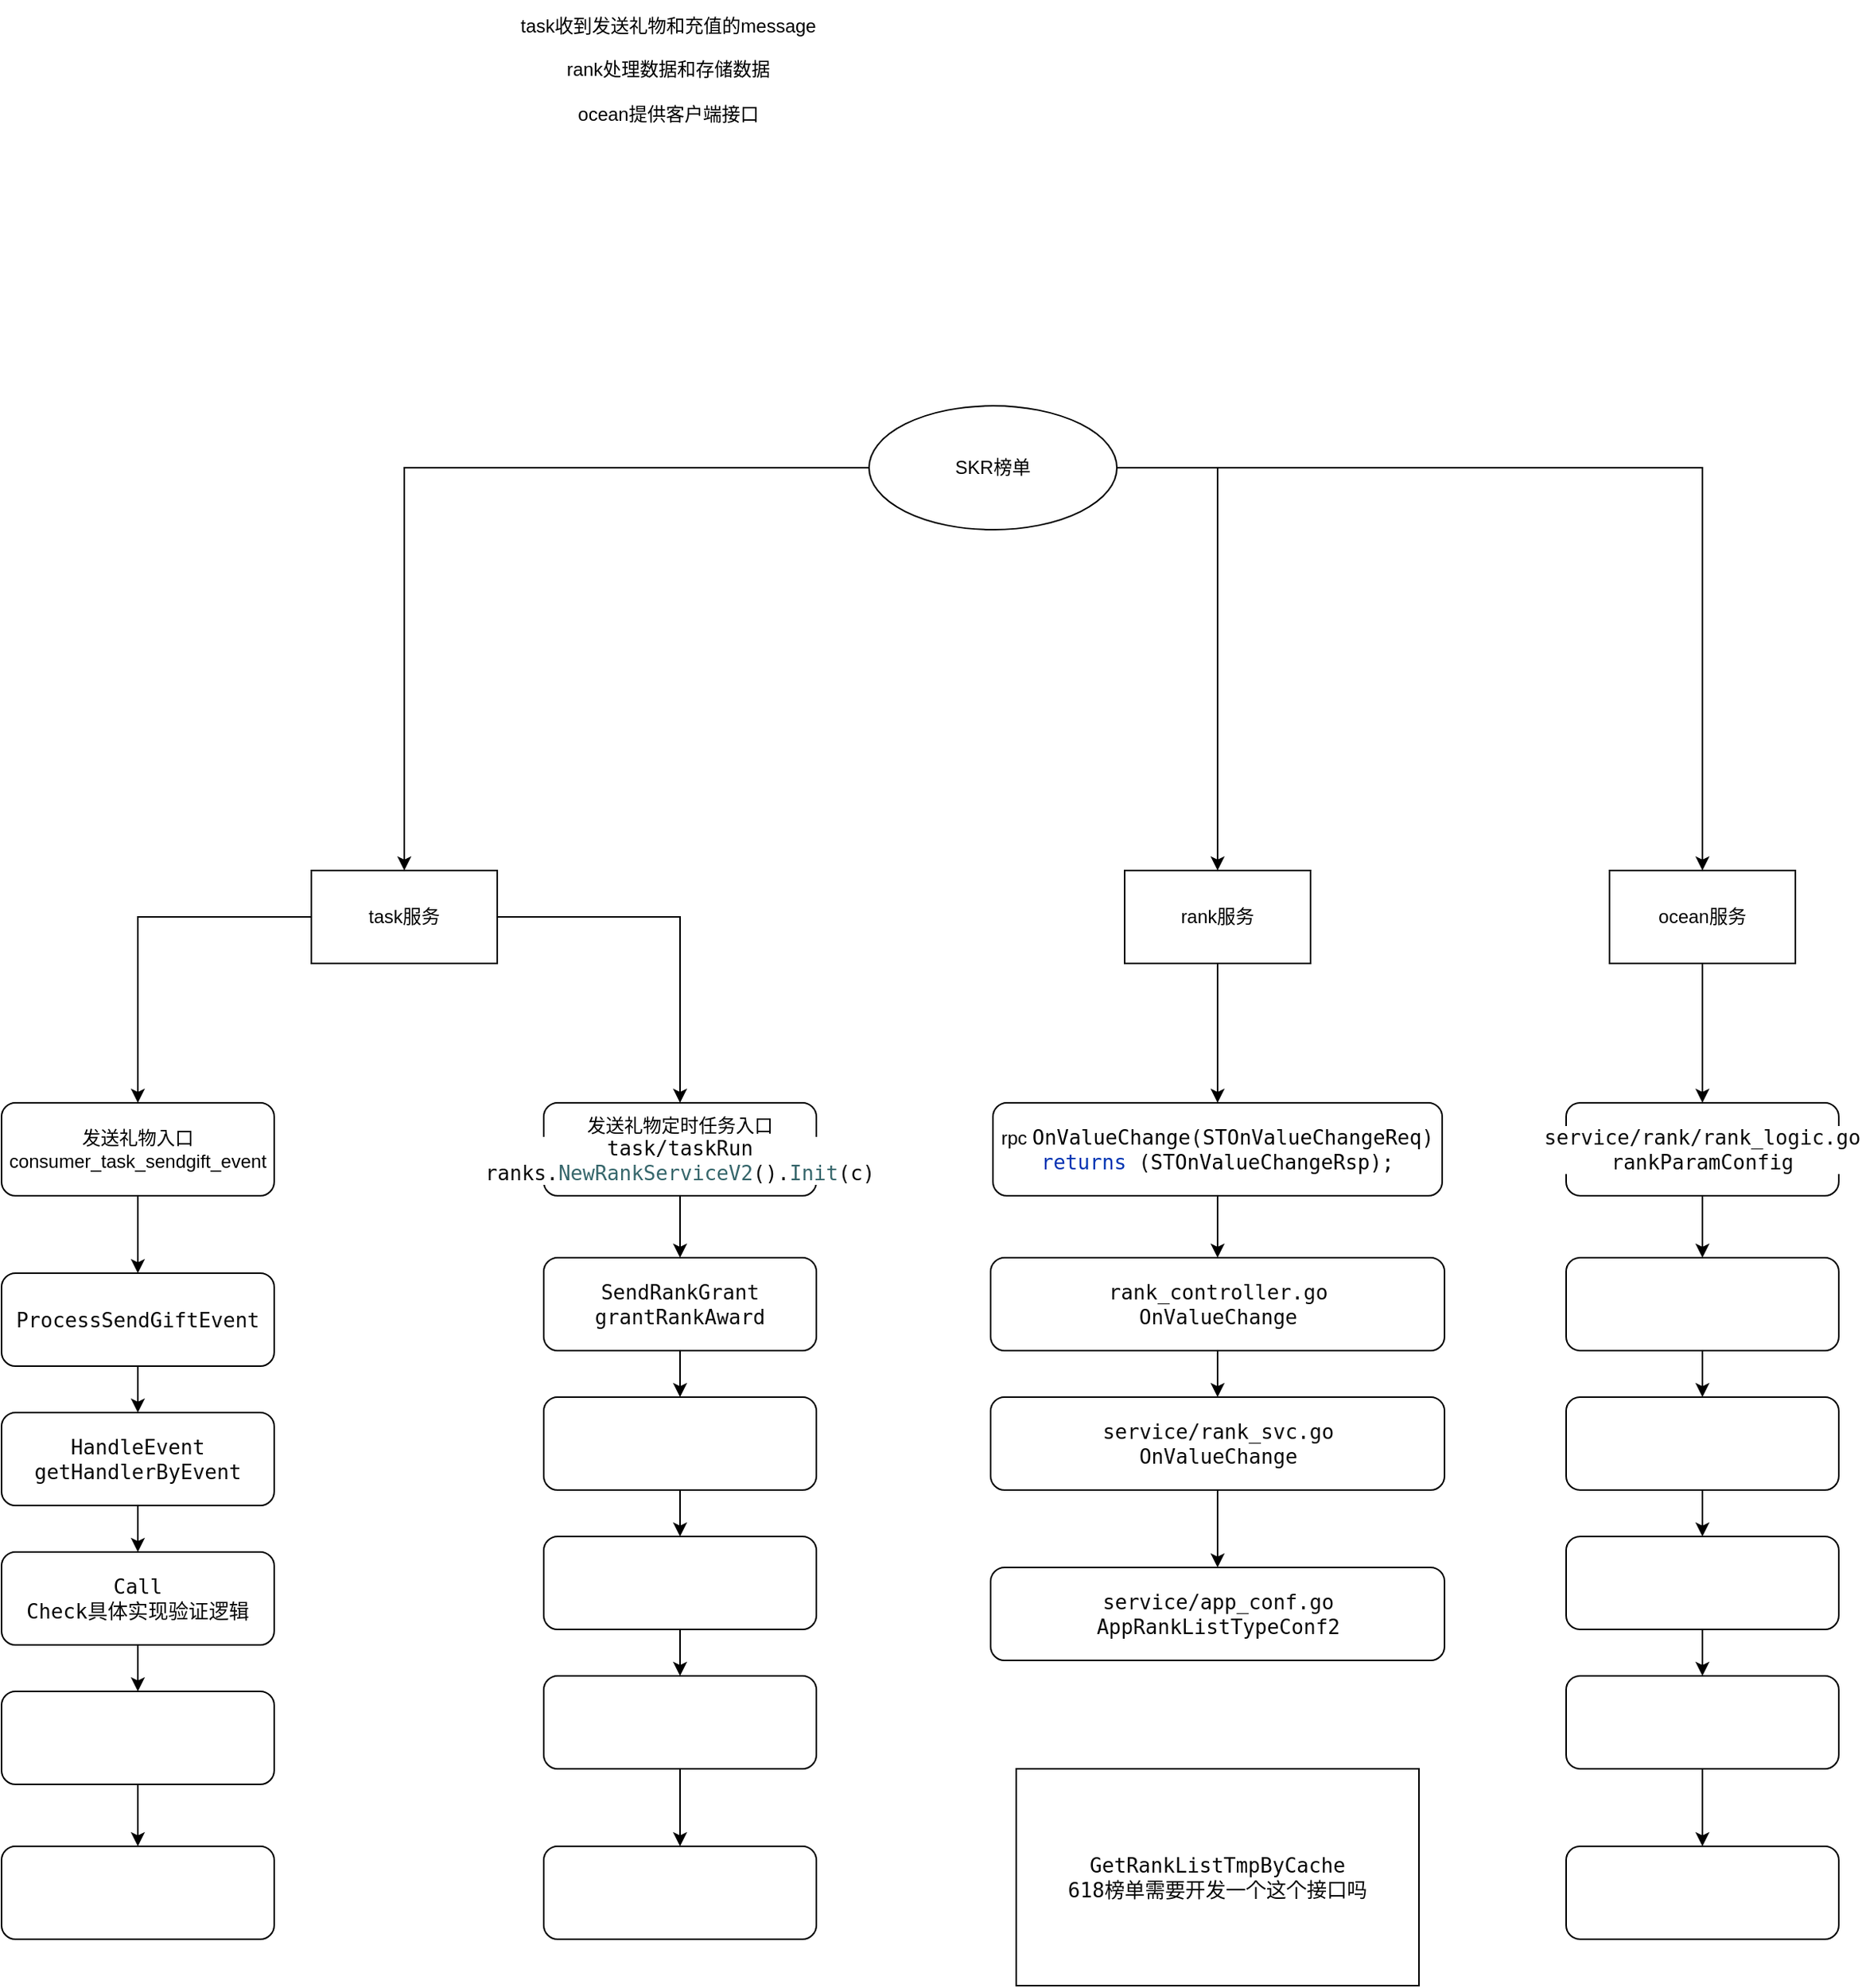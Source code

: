 <mxfile version="21.3.4" type="github">
  <diagram name="第 1 页" id="Fbihhg92MvRgJRtighSf">
    <mxGraphModel dx="1038" dy="1652" grid="1" gridSize="10" guides="1" tooltips="1" connect="1" arrows="1" fold="1" page="1" pageScale="1" pageWidth="827" pageHeight="1169" math="0" shadow="0">
      <root>
        <mxCell id="0" />
        <mxCell id="1" parent="0" />
        <mxCell id="SIuLATBYy6BGo_daEX-A-12" value="" style="edgeStyle=orthogonalEdgeStyle;rounded=0;orthogonalLoop=1;jettySize=auto;html=1;" edge="1" parent="1" source="SIuLATBYy6BGo_daEX-A-1" target="SIuLATBYy6BGo_daEX-A-6">
          <mxGeometry relative="1" as="geometry" />
        </mxCell>
        <mxCell id="SIuLATBYy6BGo_daEX-A-1" value="&lt;div style=&quot;background-color: rgb(255, 255, 255); color: rgb(8, 8, 8); font-family: &amp;quot;JetBrains Mono&amp;quot;, monospace; font-size: 9.8pt;&quot;&gt;ProcessSendGiftEvent&lt;/div&gt;" style="rounded=1;whiteSpace=wrap;html=1;" vertex="1" parent="1">
          <mxGeometry x="200" y="120" width="176" height="60" as="geometry" />
        </mxCell>
        <mxCell id="SIuLATBYy6BGo_daEX-A-11" value="" style="edgeStyle=orthogonalEdgeStyle;rounded=0;orthogonalLoop=1;jettySize=auto;html=1;" edge="1" parent="1" source="SIuLATBYy6BGo_daEX-A-5" target="SIuLATBYy6BGo_daEX-A-1">
          <mxGeometry relative="1" as="geometry" />
        </mxCell>
        <mxCell id="SIuLATBYy6BGo_daEX-A-5" value="发送礼物入口&lt;br&gt;consumer_task_sendgift_event" style="rounded=1;whiteSpace=wrap;html=1;" vertex="1" parent="1">
          <mxGeometry x="200" y="10" width="176" height="60" as="geometry" />
        </mxCell>
        <mxCell id="SIuLATBYy6BGo_daEX-A-13" value="" style="edgeStyle=orthogonalEdgeStyle;rounded=0;orthogonalLoop=1;jettySize=auto;html=1;" edge="1" parent="1" source="SIuLATBYy6BGo_daEX-A-6" target="SIuLATBYy6BGo_daEX-A-9">
          <mxGeometry relative="1" as="geometry" />
        </mxCell>
        <mxCell id="SIuLATBYy6BGo_daEX-A-6" value="&lt;div style=&quot;background-color: rgb(255, 255, 255); color: rgb(8, 8, 8); font-family: &amp;quot;JetBrains Mono&amp;quot;, monospace; font-size: 9.8pt;&quot;&gt;HandleEvent&lt;br&gt;&lt;/div&gt;&lt;div style=&quot;background-color: rgb(255, 255, 255); color: rgb(8, 8, 8); font-family: &amp;quot;JetBrains Mono&amp;quot;, monospace; font-size: 9.8pt;&quot;&gt;getHandlerByEvent&lt;/div&gt;" style="rounded=1;whiteSpace=wrap;html=1;" vertex="1" parent="1">
          <mxGeometry x="200" y="210" width="176" height="60" as="geometry" />
        </mxCell>
        <mxCell id="SIuLATBYy6BGo_daEX-A-8" value="" style="rounded=1;whiteSpace=wrap;html=1;" vertex="1" parent="1">
          <mxGeometry x="200" y="490" width="176" height="60" as="geometry" />
        </mxCell>
        <mxCell id="SIuLATBYy6BGo_daEX-A-14" value="" style="edgeStyle=orthogonalEdgeStyle;rounded=0;orthogonalLoop=1;jettySize=auto;html=1;" edge="1" parent="1" source="SIuLATBYy6BGo_daEX-A-9" target="SIuLATBYy6BGo_daEX-A-10">
          <mxGeometry relative="1" as="geometry" />
        </mxCell>
        <mxCell id="SIuLATBYy6BGo_daEX-A-9" value="&lt;div style=&quot;background-color: rgb(255, 255, 255); color: rgb(8, 8, 8); font-family: &amp;quot;JetBrains Mono&amp;quot;, monospace; font-size: 9.8pt;&quot;&gt;Call&lt;/div&gt;&lt;div style=&quot;background-color: rgb(255, 255, 255); color: rgb(8, 8, 8); font-family: &amp;quot;JetBrains Mono&amp;quot;, monospace; font-size: 9.8pt;&quot;&gt;&lt;div style=&quot;font-size: 9.8pt;&quot;&gt;Check具体实现验证逻辑&lt;/div&gt;&lt;/div&gt;" style="rounded=1;whiteSpace=wrap;html=1;" vertex="1" parent="1">
          <mxGeometry x="200" y="300" width="176" height="60" as="geometry" />
        </mxCell>
        <mxCell id="SIuLATBYy6BGo_daEX-A-15" value="" style="edgeStyle=orthogonalEdgeStyle;rounded=0;orthogonalLoop=1;jettySize=auto;html=1;" edge="1" parent="1" source="SIuLATBYy6BGo_daEX-A-10">
          <mxGeometry relative="1" as="geometry">
            <mxPoint x="288" y="490" as="targetPoint" />
          </mxGeometry>
        </mxCell>
        <mxCell id="SIuLATBYy6BGo_daEX-A-10" value="" style="rounded=1;whiteSpace=wrap;html=1;" vertex="1" parent="1">
          <mxGeometry x="200" y="390" width="176" height="60" as="geometry" />
        </mxCell>
        <mxCell id="SIuLATBYy6BGo_daEX-A-16" value="" style="edgeStyle=orthogonalEdgeStyle;rounded=0;orthogonalLoop=1;jettySize=auto;html=1;" edge="1" source="SIuLATBYy6BGo_daEX-A-17" target="SIuLATBYy6BGo_daEX-A-21" parent="1">
          <mxGeometry relative="1" as="geometry" />
        </mxCell>
        <mxCell id="SIuLATBYy6BGo_daEX-A-17" value="&lt;div style=&quot;background-color: rgb(255, 255, 255); color: rgb(8, 8, 8); font-family: &amp;quot;JetBrains Mono&amp;quot;, monospace; font-size: 9.8pt;&quot;&gt;&lt;div style=&quot;font-size: 9.8pt;&quot;&gt;SendRankGrant&lt;/div&gt;&lt;div style=&quot;font-size: 9.8pt;&quot;&gt;&lt;div style=&quot;font-size: 9.8pt;&quot;&gt;grantRankAward&lt;/div&gt;&lt;/div&gt;&lt;/div&gt;" style="rounded=1;whiteSpace=wrap;html=1;" vertex="1" parent="1">
          <mxGeometry x="550" y="110" width="176" height="60" as="geometry" />
        </mxCell>
        <mxCell id="SIuLATBYy6BGo_daEX-A-18" value="" style="edgeStyle=orthogonalEdgeStyle;rounded=0;orthogonalLoop=1;jettySize=auto;html=1;" edge="1" source="SIuLATBYy6BGo_daEX-A-19" target="SIuLATBYy6BGo_daEX-A-17" parent="1">
          <mxGeometry relative="1" as="geometry" />
        </mxCell>
        <mxCell id="SIuLATBYy6BGo_daEX-A-19" value="发送礼物定时任务入口&lt;br&gt;&lt;div style=&quot;background-color: rgb(255, 255, 255); color: rgb(8, 8, 8); font-family: &amp;quot;JetBrains Mono&amp;quot;, monospace; font-size: 9.8pt;&quot;&gt;task/taskRun&lt;/div&gt;&lt;div style=&quot;background-color: rgb(255, 255, 255); color: rgb(8, 8, 8); font-family: &amp;quot;JetBrains Mono&amp;quot;, monospace; font-size: 9.8pt;&quot;&gt;&lt;div style=&quot;font-size: 9.8pt;&quot;&gt;ranks.&lt;span style=&quot;color:#36666b;&quot;&gt;NewRankServiceV2&lt;/span&gt;().&lt;span style=&quot;color:#36666b;&quot;&gt;Init&lt;/span&gt;(&lt;span style=&quot;color:#000000;&quot;&gt;c&lt;/span&gt;)&lt;/div&gt;&lt;/div&gt;" style="rounded=1;whiteSpace=wrap;html=1;" vertex="1" parent="1">
          <mxGeometry x="550" y="10" width="176" height="60" as="geometry" />
        </mxCell>
        <mxCell id="SIuLATBYy6BGo_daEX-A-20" value="" style="edgeStyle=orthogonalEdgeStyle;rounded=0;orthogonalLoop=1;jettySize=auto;html=1;" edge="1" source="SIuLATBYy6BGo_daEX-A-21" target="SIuLATBYy6BGo_daEX-A-23" parent="1">
          <mxGeometry relative="1" as="geometry" />
        </mxCell>
        <mxCell id="SIuLATBYy6BGo_daEX-A-21" value="&lt;div style=&quot;background-color: rgb(255, 255, 255); color: rgb(8, 8, 8); font-family: &amp;quot;JetBrains Mono&amp;quot;, monospace; font-size: 9.8pt;&quot;&gt;&lt;br&gt;&lt;/div&gt;" style="rounded=1;whiteSpace=wrap;html=1;" vertex="1" parent="1">
          <mxGeometry x="550" y="200" width="176" height="60" as="geometry" />
        </mxCell>
        <mxCell id="SIuLATBYy6BGo_daEX-A-22" value="" style="edgeStyle=orthogonalEdgeStyle;rounded=0;orthogonalLoop=1;jettySize=auto;html=1;" edge="1" source="SIuLATBYy6BGo_daEX-A-23" target="SIuLATBYy6BGo_daEX-A-25" parent="1">
          <mxGeometry relative="1" as="geometry" />
        </mxCell>
        <mxCell id="SIuLATBYy6BGo_daEX-A-23" value="&lt;div style=&quot;background-color: rgb(255, 255, 255); color: rgb(8, 8, 8); font-family: &amp;quot;JetBrains Mono&amp;quot;, monospace; font-size: 9.8pt;&quot;&gt;&lt;br&gt;&lt;/div&gt;" style="rounded=1;whiteSpace=wrap;html=1;" vertex="1" parent="1">
          <mxGeometry x="550" y="290" width="176" height="60" as="geometry" />
        </mxCell>
        <mxCell id="SIuLATBYy6BGo_daEX-A-24" value="" style="edgeStyle=orthogonalEdgeStyle;rounded=0;orthogonalLoop=1;jettySize=auto;html=1;" edge="1" source="SIuLATBYy6BGo_daEX-A-25" parent="1">
          <mxGeometry relative="1" as="geometry">
            <mxPoint x="638" y="490" as="targetPoint" />
          </mxGeometry>
        </mxCell>
        <mxCell id="SIuLATBYy6BGo_daEX-A-25" value="" style="rounded=1;whiteSpace=wrap;html=1;" vertex="1" parent="1">
          <mxGeometry x="550" y="380" width="176" height="60" as="geometry" />
        </mxCell>
        <mxCell id="SIuLATBYy6BGo_daEX-A-26" value="" style="rounded=1;whiteSpace=wrap;html=1;" vertex="1" parent="1">
          <mxGeometry x="550" y="490" width="176" height="60" as="geometry" />
        </mxCell>
        <mxCell id="SIuLATBYy6BGo_daEX-A-31" value="" style="edgeStyle=orthogonalEdgeStyle;rounded=0;orthogonalLoop=1;jettySize=auto;html=1;" edge="1" source="SIuLATBYy6BGo_daEX-A-32" parent="1">
          <mxGeometry relative="1" as="geometry">
            <mxPoint x="985" y="200" as="targetPoint" />
          </mxGeometry>
        </mxCell>
        <mxCell id="SIuLATBYy6BGo_daEX-A-32" value="&lt;div style=&quot;background-color: rgb(255, 255, 255); color: rgb(8, 8, 8); font-family: &amp;quot;JetBrains Mono&amp;quot;, monospace; font-size: 9.8pt;&quot;&gt;&lt;div style=&quot;font-size: 9.8pt;&quot;&gt;&lt;div style=&quot;font-size: 9.8pt;&quot;&gt;rank_controller.go&lt;/div&gt;&lt;div style=&quot;font-size: 9.8pt;&quot;&gt;&lt;div style=&quot;font-size: 9.8pt;&quot;&gt;OnValueChange&lt;/div&gt;&lt;/div&gt;&lt;/div&gt;&lt;/div&gt;" style="rounded=1;whiteSpace=wrap;html=1;" vertex="1" parent="1">
          <mxGeometry x="838.5" y="110" width="293" height="60" as="geometry" />
        </mxCell>
        <mxCell id="SIuLATBYy6BGo_daEX-A-33" value="" style="edgeStyle=orthogonalEdgeStyle;rounded=0;orthogonalLoop=1;jettySize=auto;html=1;" edge="1" source="SIuLATBYy6BGo_daEX-A-41" target="SIuLATBYy6BGo_daEX-A-32" parent="1">
          <mxGeometry relative="1" as="geometry" />
        </mxCell>
        <mxCell id="SIuLATBYy6BGo_daEX-A-41" value="rpc&amp;nbsp;&lt;span style=&quot;border-color: var(--border-color); font-family: &amp;quot;JetBrains Mono&amp;quot;, monospace; font-size: 13.067px; background-color: rgb(255, 255, 255);&quot;&gt;OnValueChange&lt;/span&gt;&lt;span style=&quot;color: rgb(8, 8, 8); font-family: &amp;quot;JetBrains Mono&amp;quot;, monospace; font-size: 13.067px; background-color: rgb(255, 255, 255);&quot;&gt;(&lt;/span&gt;&lt;span style=&quot;border-color: var(--border-color); font-family: &amp;quot;JetBrains Mono&amp;quot;, monospace; font-size: 13.067px; background-color: rgb(255, 255, 255);&quot;&gt;STOnValueChangeReq&lt;/span&gt;&lt;span style=&quot;font-family: &amp;quot;JetBrains Mono&amp;quot;, monospace; font-size: 13.067px; background-color: rgb(255, 255, 255);&quot;&gt;&lt;font color=&quot;#080808&quot;&gt;)&lt;br&gt;&lt;/font&gt;&lt;/span&gt;&lt;span style=&quot;border-color: var(--border-color); font-family: &amp;quot;JetBrains Mono&amp;quot;, monospace; font-size: 13.067px; background-color: rgb(255, 255, 255); color: rgb(0, 51, 179);&quot;&gt;returns&amp;nbsp;&lt;/span&gt;&lt;span style=&quot;color: rgb(8, 8, 8); font-family: &amp;quot;JetBrains Mono&amp;quot;, monospace; font-size: 13.067px; background-color: rgb(255, 255, 255);&quot;&gt;(&lt;/span&gt;&lt;span style=&quot;border-color: var(--border-color); font-family: &amp;quot;JetBrains Mono&amp;quot;, monospace; font-size: 13.067px; background-color: rgb(255, 255, 255);&quot;&gt;STOnValueChangeRsp&lt;/span&gt;&lt;span style=&quot;color: rgb(8, 8, 8); font-family: &amp;quot;JetBrains Mono&amp;quot;, monospace; font-size: 13.067px; background-color: rgb(255, 255, 255);&quot;&gt;);&lt;/span&gt;" style="rounded=1;whiteSpace=wrap;html=1;" vertex="1" parent="1">
          <mxGeometry x="840" y="10" width="290" height="60" as="geometry" />
        </mxCell>
        <mxCell id="SIuLATBYy6BGo_daEX-A-42" value="" style="edgeStyle=orthogonalEdgeStyle;rounded=0;orthogonalLoop=1;jettySize=auto;html=1;" edge="1" source="SIuLATBYy6BGo_daEX-A-43" target="SIuLATBYy6BGo_daEX-A-46" parent="1">
          <mxGeometry relative="1" as="geometry" />
        </mxCell>
        <mxCell id="SIuLATBYy6BGo_daEX-A-43" value="&lt;div style=&quot;background-color: rgb(255, 255, 255); color: rgb(8, 8, 8); font-family: &amp;quot;JetBrains Mono&amp;quot;, monospace; font-size: 9.8pt;&quot;&gt;&lt;div style=&quot;font-size: 9.8pt;&quot;&gt;&lt;br&gt;&lt;/div&gt;&lt;/div&gt;" style="rounded=1;whiteSpace=wrap;html=1;" vertex="1" parent="1">
          <mxGeometry x="1210" y="110" width="176" height="60" as="geometry" />
        </mxCell>
        <mxCell id="SIuLATBYy6BGo_daEX-A-44" value="" style="edgeStyle=orthogonalEdgeStyle;rounded=0;orthogonalLoop=1;jettySize=auto;html=1;" edge="1" source="SIuLATBYy6BGo_daEX-A-52" target="SIuLATBYy6BGo_daEX-A-43" parent="1">
          <mxGeometry relative="1" as="geometry" />
        </mxCell>
        <mxCell id="SIuLATBYy6BGo_daEX-A-45" value="" style="edgeStyle=orthogonalEdgeStyle;rounded=0;orthogonalLoop=1;jettySize=auto;html=1;" edge="1" source="SIuLATBYy6BGo_daEX-A-46" target="SIuLATBYy6BGo_daEX-A-48" parent="1">
          <mxGeometry relative="1" as="geometry" />
        </mxCell>
        <mxCell id="SIuLATBYy6BGo_daEX-A-46" value="&lt;div style=&quot;background-color: rgb(255, 255, 255); color: rgb(8, 8, 8); font-family: &amp;quot;JetBrains Mono&amp;quot;, monospace; font-size: 9.8pt;&quot;&gt;&lt;br&gt;&lt;/div&gt;" style="rounded=1;whiteSpace=wrap;html=1;" vertex="1" parent="1">
          <mxGeometry x="1210" y="200" width="176" height="60" as="geometry" />
        </mxCell>
        <mxCell id="SIuLATBYy6BGo_daEX-A-47" value="" style="edgeStyle=orthogonalEdgeStyle;rounded=0;orthogonalLoop=1;jettySize=auto;html=1;" edge="1" source="SIuLATBYy6BGo_daEX-A-48" target="SIuLATBYy6BGo_daEX-A-50" parent="1">
          <mxGeometry relative="1" as="geometry" />
        </mxCell>
        <mxCell id="SIuLATBYy6BGo_daEX-A-48" value="&lt;div style=&quot;background-color: rgb(255, 255, 255); color: rgb(8, 8, 8); font-family: &amp;quot;JetBrains Mono&amp;quot;, monospace; font-size: 9.8pt;&quot;&gt;&lt;br&gt;&lt;/div&gt;" style="rounded=1;whiteSpace=wrap;html=1;" vertex="1" parent="1">
          <mxGeometry x="1210" y="290" width="176" height="60" as="geometry" />
        </mxCell>
        <mxCell id="SIuLATBYy6BGo_daEX-A-49" value="" style="edgeStyle=orthogonalEdgeStyle;rounded=0;orthogonalLoop=1;jettySize=auto;html=1;" edge="1" source="SIuLATBYy6BGo_daEX-A-50" parent="1">
          <mxGeometry relative="1" as="geometry">
            <mxPoint x="1298" y="490" as="targetPoint" />
          </mxGeometry>
        </mxCell>
        <mxCell id="SIuLATBYy6BGo_daEX-A-50" value="" style="rounded=1;whiteSpace=wrap;html=1;" vertex="1" parent="1">
          <mxGeometry x="1210" y="380" width="176" height="60" as="geometry" />
        </mxCell>
        <mxCell id="SIuLATBYy6BGo_daEX-A-51" value="" style="rounded=1;whiteSpace=wrap;html=1;" vertex="1" parent="1">
          <mxGeometry x="1210" y="490" width="176" height="60" as="geometry" />
        </mxCell>
        <mxCell id="SIuLATBYy6BGo_daEX-A-52" value="&lt;div style=&quot;background-color: rgb(255, 255, 255); color: rgb(8, 8, 8); font-family: &amp;quot;JetBrains Mono&amp;quot;, monospace; font-size: 9.8pt;&quot;&gt;service/rank/rank_logic.go&lt;/div&gt;&lt;div style=&quot;background-color: rgb(255, 255, 255); color: rgb(8, 8, 8); font-family: &amp;quot;JetBrains Mono&amp;quot;, monospace; font-size: 9.8pt;&quot;&gt;rankParamConfig&lt;/div&gt;" style="rounded=1;whiteSpace=wrap;html=1;" vertex="1" parent="1">
          <mxGeometry x="1210" y="10" width="176" height="60" as="geometry" />
        </mxCell>
        <mxCell id="SIuLATBYy6BGo_daEX-A-54" style="edgeStyle=orthogonalEdgeStyle;rounded=0;orthogonalLoop=1;jettySize=auto;html=1;entryX=0.5;entryY=0;entryDx=0;entryDy=0;" edge="1" parent="1" source="SIuLATBYy6BGo_daEX-A-53" target="SIuLATBYy6BGo_daEX-A-5">
          <mxGeometry relative="1" as="geometry" />
        </mxCell>
        <mxCell id="SIuLATBYy6BGo_daEX-A-55" style="edgeStyle=orthogonalEdgeStyle;rounded=0;orthogonalLoop=1;jettySize=auto;html=1;entryX=0.5;entryY=0;entryDx=0;entryDy=0;" edge="1" parent="1" source="SIuLATBYy6BGo_daEX-A-53" target="SIuLATBYy6BGo_daEX-A-19">
          <mxGeometry relative="1" as="geometry" />
        </mxCell>
        <mxCell id="SIuLATBYy6BGo_daEX-A-53" value="task服务" style="rounded=0;whiteSpace=wrap;html=1;" vertex="1" parent="1">
          <mxGeometry x="400" y="-140" width="120" height="60" as="geometry" />
        </mxCell>
        <mxCell id="SIuLATBYy6BGo_daEX-A-76" style="edgeStyle=orthogonalEdgeStyle;rounded=0;orthogonalLoop=1;jettySize=auto;html=1;" edge="1" parent="1" source="SIuLATBYy6BGo_daEX-A-58" target="SIuLATBYy6BGo_daEX-A-53">
          <mxGeometry relative="1" as="geometry" />
        </mxCell>
        <mxCell id="SIuLATBYy6BGo_daEX-A-77" style="edgeStyle=orthogonalEdgeStyle;rounded=0;orthogonalLoop=1;jettySize=auto;html=1;" edge="1" parent="1" source="SIuLATBYy6BGo_daEX-A-58" target="SIuLATBYy6BGo_daEX-A-60">
          <mxGeometry relative="1" as="geometry" />
        </mxCell>
        <mxCell id="SIuLATBYy6BGo_daEX-A-78" style="edgeStyle=orthogonalEdgeStyle;rounded=0;orthogonalLoop=1;jettySize=auto;html=1;" edge="1" parent="1" source="SIuLATBYy6BGo_daEX-A-58" target="SIuLATBYy6BGo_daEX-A-63">
          <mxGeometry relative="1" as="geometry" />
        </mxCell>
        <mxCell id="SIuLATBYy6BGo_daEX-A-58" value="SKR榜单" style="ellipse;whiteSpace=wrap;html=1;" vertex="1" parent="1">
          <mxGeometry x="760" y="-440" width="160" height="80" as="geometry" />
        </mxCell>
        <mxCell id="SIuLATBYy6BGo_daEX-A-61" style="edgeStyle=orthogonalEdgeStyle;rounded=0;orthogonalLoop=1;jettySize=auto;html=1;entryX=0.5;entryY=0;entryDx=0;entryDy=0;" edge="1" parent="1" source="SIuLATBYy6BGo_daEX-A-60" target="SIuLATBYy6BGo_daEX-A-41">
          <mxGeometry relative="1" as="geometry" />
        </mxCell>
        <mxCell id="SIuLATBYy6BGo_daEX-A-60" value="rank服务" style="rounded=0;whiteSpace=wrap;html=1;" vertex="1" parent="1">
          <mxGeometry x="925" y="-140" width="120" height="60" as="geometry" />
        </mxCell>
        <mxCell id="SIuLATBYy6BGo_daEX-A-65" value="" style="edgeStyle=orthogonalEdgeStyle;rounded=0;orthogonalLoop=1;jettySize=auto;html=1;" edge="1" parent="1" source="SIuLATBYy6BGo_daEX-A-63" target="SIuLATBYy6BGo_daEX-A-52">
          <mxGeometry relative="1" as="geometry" />
        </mxCell>
        <mxCell id="SIuLATBYy6BGo_daEX-A-63" value="ocean服务" style="rounded=0;whiteSpace=wrap;html=1;" vertex="1" parent="1">
          <mxGeometry x="1238" y="-140" width="120" height="60" as="geometry" />
        </mxCell>
        <mxCell id="SIuLATBYy6BGo_daEX-A-81" value="" style="edgeStyle=orthogonalEdgeStyle;rounded=0;orthogonalLoop=1;jettySize=auto;html=1;" edge="1" parent="1" source="SIuLATBYy6BGo_daEX-A-79" target="SIuLATBYy6BGo_daEX-A-80">
          <mxGeometry relative="1" as="geometry" />
        </mxCell>
        <mxCell id="SIuLATBYy6BGo_daEX-A-79" value="&lt;div style=&quot;background-color: rgb(255, 255, 255); color: rgb(8, 8, 8); font-family: &amp;quot;JetBrains Mono&amp;quot;, monospace; font-size: 9.8pt;&quot;&gt;&lt;div style=&quot;font-size: 9.8pt;&quot;&gt;&lt;div style=&quot;font-size: 9.8pt;&quot;&gt;&lt;div style=&quot;font-size: 9.8pt;&quot;&gt;service/rank_svc.go&lt;/div&gt;&lt;div style=&quot;font-size: 9.8pt;&quot;&gt;OnValueChange&lt;/div&gt;&lt;/div&gt;&lt;/div&gt;&lt;/div&gt;" style="rounded=1;whiteSpace=wrap;html=1;" vertex="1" parent="1">
          <mxGeometry x="838.5" y="200" width="293" height="60" as="geometry" />
        </mxCell>
        <mxCell id="SIuLATBYy6BGo_daEX-A-80" value="&lt;div style=&quot;background-color: rgb(255, 255, 255); color: rgb(8, 8, 8); font-family: &amp;quot;JetBrains Mono&amp;quot;, monospace; font-size: 9.8pt;&quot;&gt;&lt;div style=&quot;font-size: 9.8pt;&quot;&gt;&lt;div style=&quot;font-size: 9.8pt;&quot;&gt;&lt;div style=&quot;font-size: 9.8pt;&quot;&gt;&lt;div style=&quot;font-size: 9.8pt;&quot;&gt;service/app_conf.go&lt;/div&gt;&lt;div style=&quot;font-size: 9.8pt;&quot;&gt;AppRankListTypeConf2&lt;/div&gt;&lt;/div&gt;&lt;/div&gt;&lt;/div&gt;&lt;/div&gt;" style="rounded=1;whiteSpace=wrap;html=1;" vertex="1" parent="1">
          <mxGeometry x="838.5" y="310" width="293" height="60" as="geometry" />
        </mxCell>
        <mxCell id="SIuLATBYy6BGo_daEX-A-82" value="&lt;div style=&quot;background-color: rgb(255, 255, 255); color: rgb(8, 8, 8); font-family: &amp;quot;JetBrains Mono&amp;quot;, monospace; font-size: 9.8pt;&quot;&gt;GetRankListTmpByCache&lt;/div&gt;&lt;div style=&quot;background-color: rgb(255, 255, 255); color: rgb(8, 8, 8); font-family: &amp;quot;JetBrains Mono&amp;quot;, monospace; font-size: 9.8pt;&quot;&gt;618榜单需要开发一个这个接口吗&lt;/div&gt;" style="whiteSpace=wrap;html=1;" vertex="1" parent="1">
          <mxGeometry x="855" y="440" width="260" height="140" as="geometry" />
        </mxCell>
        <mxCell id="SIuLATBYy6BGo_daEX-A-83" value="task收到发送礼物和充值的message&lt;br&gt;&lt;br&gt;rank处理数据和存储数据&lt;br&gt;&lt;br&gt;ocean提供客户端接口" style="text;html=1;align=center;verticalAlign=middle;resizable=0;points=[];autosize=1;strokeColor=none;fillColor=none;" vertex="1" parent="1">
          <mxGeometry x="525" y="-702" width="210" height="90" as="geometry" />
        </mxCell>
      </root>
    </mxGraphModel>
  </diagram>
</mxfile>
